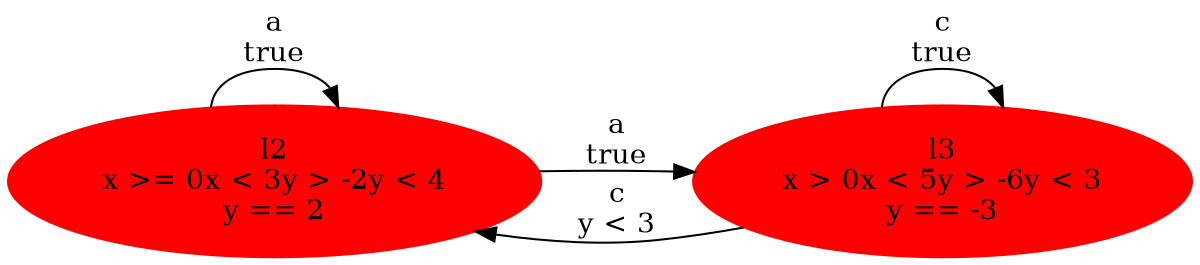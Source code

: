 digraph G6b {
 rankdir=LR;
 size="8,5"
0 [label="l2\nx >= 0x < 3y > -2y < 4\ny == 2",color=red, style=filled];
1 [label="l3\nx > 0x < 5y > -6y < 3\ny == -3",color=red, style=filled];
0 -> 0 [label="a\ntrue\n"];
0 -> 1 [label="a\ntrue\n"];
1 -> 1 [label="c\ntrue\n"];
1 -> 0 [label="c\ny < 3\n"];
}